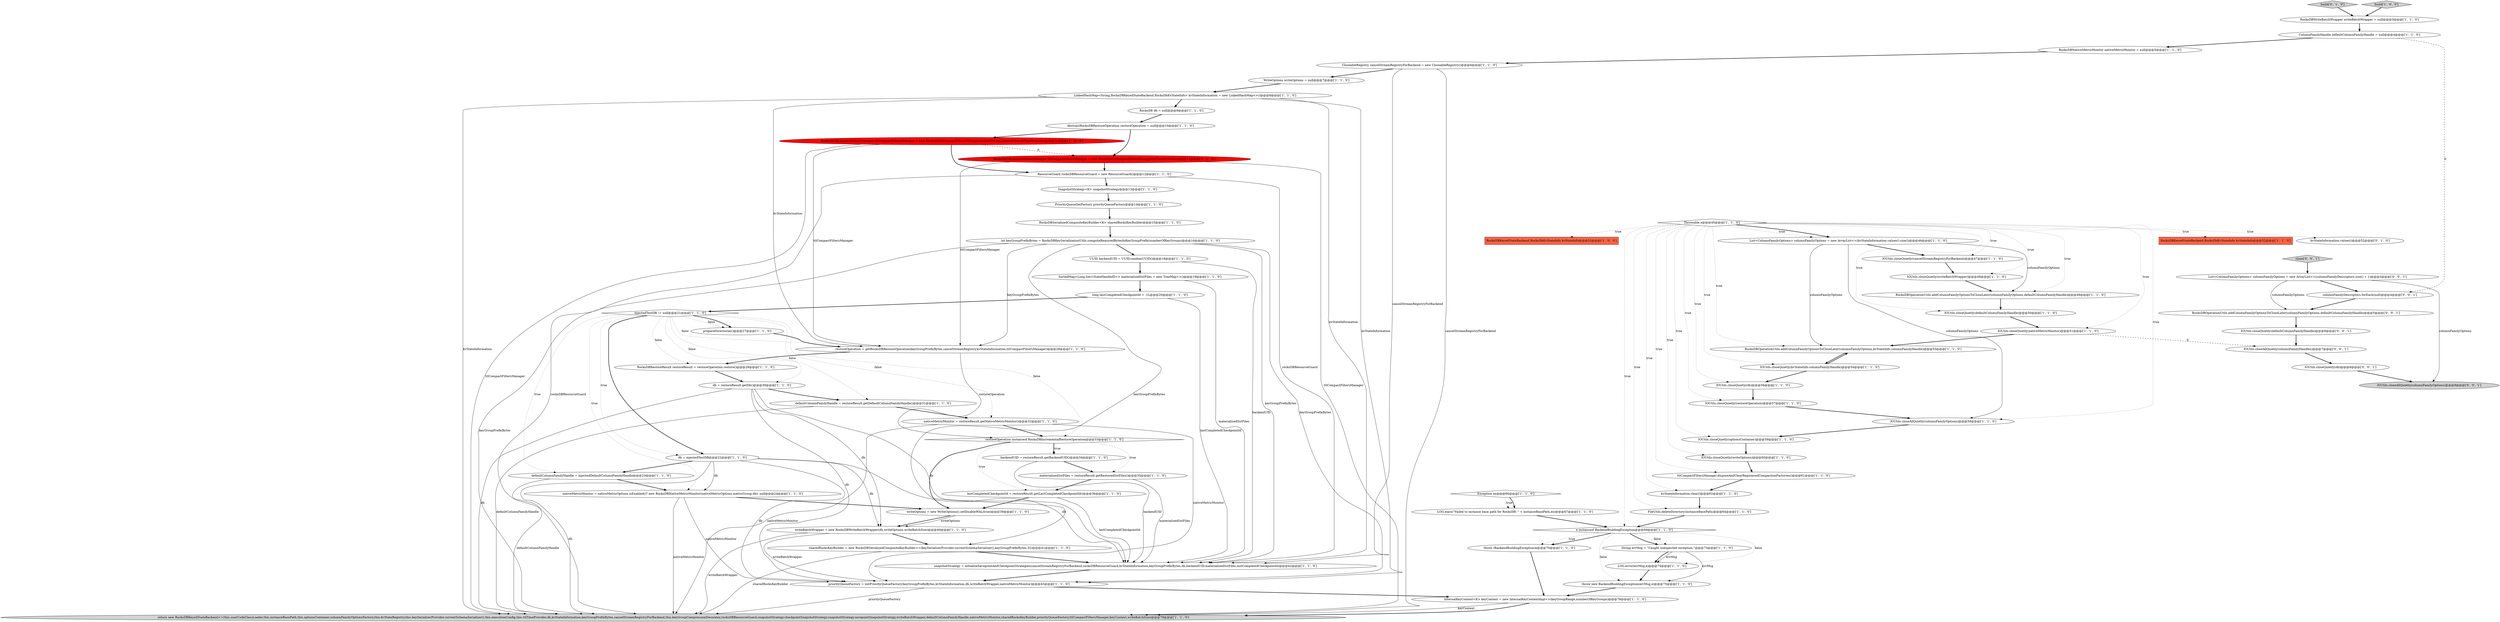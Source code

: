 digraph {
5 [style = filled, label = "IOUtils.closeQuietly(restoreOperation)@@@57@@@['1', '1', '0']", fillcolor = white, shape = ellipse image = "AAA0AAABBB1BBB"];
19 [style = filled, label = "prepareDirectories()@@@27@@@['1', '1', '0']", fillcolor = white, shape = ellipse image = "AAA0AAABBB1BBB"];
66 [style = filled, label = "build['0', '1', '0']", fillcolor = lightgray, shape = diamond image = "AAA0AAABBB2BBB"];
60 [style = filled, label = "restoreOperation instanceof RocksDBIncrementalRestoreOperation@@@33@@@['1', '1', '0']", fillcolor = white, shape = diamond image = "AAA0AAABBB1BBB"];
72 [style = filled, label = "columnFamilyDescriptors.forEach(null)@@@4@@@['0', '0', '1']", fillcolor = white, shape = ellipse image = "AAA0AAABBB3BBB"];
10 [style = filled, label = "CloseableRegistry cancelStreamRegistryForBackend = new CloseableRegistry()@@@6@@@['1', '1', '0']", fillcolor = white, shape = ellipse image = "AAA0AAABBB1BBB"];
12 [style = filled, label = "build['1', '0', '0']", fillcolor = lightgray, shape = diamond image = "AAA0AAABBB1BBB"];
52 [style = filled, label = "kvStateInformation.clear()@@@62@@@['1', '1', '0']", fillcolor = white, shape = ellipse image = "AAA0AAABBB1BBB"];
2 [style = filled, label = "writeOptions = new WriteOptions().setDisableWAL(true)@@@39@@@['1', '1', '0']", fillcolor = white, shape = ellipse image = "AAA0AAABBB1BBB"];
27 [style = filled, label = "ResourceGuard rocksDBResourceGuard = new ResourceGuard()@@@12@@@['1', '1', '0']", fillcolor = white, shape = ellipse image = "AAA0AAABBB1BBB"];
69 [style = filled, label = "close['0', '0', '1']", fillcolor = lightgray, shape = diamond image = "AAA0AAABBB3BBB"];
11 [style = filled, label = "long lastCompletedCheckpointId = -1L@@@20@@@['1', '1', '0']", fillcolor = white, shape = ellipse image = "AAA0AAABBB1BBB"];
42 [style = filled, label = "RocksDbTtlCompactFiltersManager ttlCompactFiltersManager = new RocksDbTtlCompactFiltersManager(enableTtlCompactionFilter,ttlTimeProvider)@@@11@@@['1', '0', '0']", fillcolor = red, shape = ellipse image = "AAA1AAABBB1BBB"];
30 [style = filled, label = "snapshotStrategy = initializeSavepointAndCheckpointStrategies(cancelStreamRegistryForBackend,rocksDBResourceGuard,kvStateInformation,keyGroupPrefixBytes,db,backendUID,materializedSstFiles,lastCompletedCheckpointId)@@@42@@@['1', '1', '0']", fillcolor = white, shape = ellipse image = "AAA0AAABBB1BBB"];
41 [style = filled, label = "throw new BackendBuildingException(errMsg,e)@@@75@@@['1', '1', '0']", fillcolor = white, shape = ellipse image = "AAA0AAABBB1BBB"];
46 [style = filled, label = "RocksDBKeyedStateBackend.RocksDbKvStateInfo kvStateInfo@@@52@@@['1', '1', '0']", fillcolor = tomato, shape = box image = "AAA0AAABBB1BBB"];
57 [style = filled, label = "defaultColumnFamilyHandle = injectedDefaultColumnFamilyHandle@@@23@@@['1', '1', '0']", fillcolor = white, shape = ellipse image = "AAA0AAABBB1BBB"];
61 [style = filled, label = "materializedSstFiles = restoreResult.getRestoredSstFiles()@@@35@@@['1', '1', '0']", fillcolor = white, shape = ellipse image = "AAA0AAABBB1BBB"];
47 [style = filled, label = "restoreOperation = getRocksDBRestoreOperation(keyGroupPrefixBytes,cancelStreamRegistry,kvStateInformation,ttlCompactFiltersManager)@@@28@@@['1', '1', '0']", fillcolor = white, shape = ellipse image = "AAA0AAABBB1BBB"];
34 [style = filled, label = "int keyGroupPrefixBytes = RocksDBKeySerializationUtils.computeRequiredBytesInKeyGroupPrefix(numberOfKeyGroups)@@@16@@@['1', '1', '0']", fillcolor = white, shape = ellipse image = "AAA0AAABBB1BBB"];
0 [style = filled, label = "nativeMetricMonitor = nativeMetricOptions.isEnabled()? new RocksDBNativeMetricMonitor(nativeMetricOptions,metricGroup,db): null@@@24@@@['1', '1', '0']", fillcolor = white, shape = ellipse image = "AAA0AAABBB1BBB"];
56 [style = filled, label = "IOUtils.closeQuietly(cancelStreamRegistryForBackend)@@@47@@@['1', '1', '0']", fillcolor = white, shape = ellipse image = "AAA0AAABBB1BBB"];
28 [style = filled, label = "ttlCompactFiltersManager.disposeAndClearRegisteredCompactionFactories()@@@61@@@['1', '1', '0']", fillcolor = white, shape = ellipse image = "AAA0AAABBB1BBB"];
35 [style = filled, label = "IOUtils.closeAllQuietly(columnFamilyOptions)@@@58@@@['1', '1', '0']", fillcolor = white, shape = ellipse image = "AAA0AAABBB1BBB"];
9 [style = filled, label = "RocksDB db = null@@@9@@@['1', '1', '0']", fillcolor = white, shape = ellipse image = "AAA0AAABBB1BBB"];
4 [style = filled, label = "nativeMetricMonitor = restoreResult.getNativeMetricMonitor()@@@32@@@['1', '1', '0']", fillcolor = white, shape = ellipse image = "AAA0AAABBB1BBB"];
24 [style = filled, label = "writeBatchWrapper = new RocksDBWriteBatchWrapper(db,writeOptions,writeBatchSize)@@@40@@@['1', '1', '0']", fillcolor = white, shape = ellipse image = "AAA0AAABBB1BBB"];
68 [style = filled, label = "List<ColumnFamilyOptions> columnFamilyOptions = new ArrayList<>(columnFamilyDescriptors.size() + 1)@@@3@@@['0', '0', '1']", fillcolor = white, shape = ellipse image = "AAA0AAABBB3BBB"];
33 [style = filled, label = "String errMsg = \"Caught unexpected exception.\"@@@73@@@['1', '1', '0']", fillcolor = white, shape = ellipse image = "AAA0AAABBB1BBB"];
73 [style = filled, label = "IOUtils.closeQuietly(defaultColumnFamilyHandle)@@@6@@@['0', '0', '1']", fillcolor = white, shape = ellipse image = "AAA0AAABBB3BBB"];
64 [style = filled, label = "LOG.warn(\"Failed to instance base path for RocksDB: \" + instanceBasePath,ex)@@@67@@@['1', '1', '0']", fillcolor = white, shape = ellipse image = "AAA0AAABBB1BBB"];
54 [style = filled, label = "db = restoreResult.getDb()@@@30@@@['1', '1', '0']", fillcolor = white, shape = ellipse image = "AAA0AAABBB1BBB"];
26 [style = filled, label = "ColumnFamilyHandle defaultColumnFamilyHandle = null@@@4@@@['1', '1', '0']", fillcolor = white, shape = ellipse image = "AAA0AAABBB1BBB"];
7 [style = filled, label = "IOUtils.closeQuietly(nativeMetricMonitor)@@@51@@@['1', '1', '0']", fillcolor = white, shape = ellipse image = "AAA0AAABBB1BBB"];
3 [style = filled, label = "IOUtils.closeQuietly(optionsContainer)@@@59@@@['1', '1', '0']", fillcolor = white, shape = ellipse image = "AAA0AAABBB1BBB"];
15 [style = filled, label = "backendUID = restoreResult.getBackendUID()@@@34@@@['1', '1', '0']", fillcolor = white, shape = ellipse image = "AAA0AAABBB1BBB"];
1 [style = filled, label = "RocksDBSerializedCompositeKeyBuilder<K> sharedRocksKeyBuilder@@@15@@@['1', '1', '0']", fillcolor = white, shape = ellipse image = "AAA0AAABBB1BBB"];
25 [style = filled, label = "RocksDBWriteBatchWrapper writeBatchWrapper = null@@@3@@@['1', '1', '0']", fillcolor = white, shape = ellipse image = "AAA0AAABBB1BBB"];
29 [style = filled, label = "SortedMap<Long,Set<StateHandleID>> materializedSstFiles = new TreeMap<>()@@@19@@@['1', '1', '0']", fillcolor = white, shape = ellipse image = "AAA0AAABBB1BBB"];
37 [style = filled, label = "priorityQueueFactory = initPriorityQueueFactory(keyGroupPrefixBytes,kvStateInformation,db,writeBatchWrapper,nativeMetricMonitor)@@@43@@@['1', '1', '0']", fillcolor = white, shape = ellipse image = "AAA0AAABBB1BBB"];
44 [style = filled, label = "Throwable e@@@45@@@['1', '1', '0']", fillcolor = white, shape = diamond image = "AAA0AAABBB1BBB"];
65 [style = filled, label = "kvStateInformation.values()@@@52@@@['0', '1', '0']", fillcolor = white, shape = ellipse image = "AAA0AAABBB2BBB"];
36 [style = filled, label = "List<ColumnFamilyOptions> columnFamilyOptions = new ArrayList<>(kvStateInformation.values().size())@@@46@@@['1', '1', '0']", fillcolor = white, shape = ellipse image = "AAA0AAABBB1BBB"];
74 [style = filled, label = "IOUtils.closeAllQuietly(columnFamilyOptions)@@@9@@@['0', '0', '1']", fillcolor = lightgray, shape = ellipse image = "AAA0AAABBB3BBB"];
75 [style = filled, label = "IOUtils.closeAllQuietly(columnFamilyHandles)@@@7@@@['0', '0', '1']", fillcolor = white, shape = ellipse image = "AAA0AAABBB3BBB"];
71 [style = filled, label = "RocksDBOperationUtils.addColumnFamilyOptionsToCloseLater(columnFamilyOptions,defaultColumnFamilyHandle)@@@5@@@['0', '0', '1']", fillcolor = white, shape = ellipse image = "AAA0AAABBB3BBB"];
38 [style = filled, label = "LinkedHashMap<String,RocksDBKeyedStateBackend.RocksDbKvStateInfo> kvStateInformation = new LinkedHashMap<>()@@@8@@@['1', '1', '0']", fillcolor = white, shape = ellipse image = "AAA0AAABBB1BBB"];
43 [style = filled, label = "UUID backendUID = UUID.randomUUID()@@@18@@@['1', '1', '0']", fillcolor = white, shape = ellipse image = "AAA0AAABBB1BBB"];
13 [style = filled, label = "RocksDBOperationUtils.addColumnFamilyOptionsToCloseLater(columnFamilyOptions,defaultColumnFamilyHandle)@@@49@@@['1', '1', '0']", fillcolor = white, shape = ellipse image = "AAA0AAABBB1BBB"];
6 [style = filled, label = "LOG.error(errMsg,e)@@@74@@@['1', '1', '0']", fillcolor = white, shape = ellipse image = "AAA0AAABBB1BBB"];
14 [style = filled, label = "return new RocksDBKeyedStateBackend<>(this.userCodeClassLoader,this.instanceBasePath,this.optionsContainer,columnFamilyOptionsFactory,this.kvStateRegistry,this.keySerializerProvider.currentSchemaSerializer(),this.executionConfig,this.ttlTimeProvider,db,kvStateInformation,keyGroupPrefixBytes,cancelStreamRegistryForBackend,this.keyGroupCompressionDecorator,rocksDBResourceGuard,snapshotStrategy.checkpointSnapshotStrategy,snapshotStrategy.savepointSnapshotStrategy,writeBatchWrapper,defaultColumnFamilyHandle,nativeMetricMonitor,sharedRocksKeyBuilder,priorityQueueFactory,ttlCompactFiltersManager,keyContext,writeBatchSize)@@@79@@@['1', '1', '0']", fillcolor = lightgray, shape = ellipse image = "AAA0AAABBB1BBB"];
17 [style = filled, label = "FileUtils.deleteDirectory(instanceBasePath)@@@64@@@['1', '1', '0']", fillcolor = white, shape = ellipse image = "AAA0AAABBB1BBB"];
22 [style = filled, label = "RocksDBNativeMetricMonitor nativeMetricMonitor = null@@@5@@@['1', '1', '0']", fillcolor = white, shape = ellipse image = "AAA0AAABBB1BBB"];
31 [style = filled, label = "Exception ex@@@66@@@['1', '1', '0']", fillcolor = white, shape = diamond image = "AAA0AAABBB1BBB"];
39 [style = filled, label = "RocksDBKeyedStateBackend.RocksDbKvStateInfo kvStateInfo@@@52@@@['1', '0', '0']", fillcolor = tomato, shape = box image = "AAA0AAABBB1BBB"];
53 [style = filled, label = "AbstractRocksDBRestoreOperation restoreOperation = null@@@10@@@['1', '1', '0']", fillcolor = white, shape = ellipse image = "AAA0AAABBB1BBB"];
58 [style = filled, label = "IOUtils.closeQuietly(writeBatchWrapper)@@@48@@@['1', '1', '0']", fillcolor = white, shape = ellipse image = "AAA0AAABBB1BBB"];
59 [style = filled, label = "injectedTestDB != null@@@21@@@['1', '1', '0']", fillcolor = white, shape = diamond image = "AAA0AAABBB1BBB"];
50 [style = filled, label = "RocksDBRestoreResult restoreResult = restoreOperation.restore()@@@29@@@['1', '1', '0']", fillcolor = white, shape = ellipse image = "AAA0AAABBB1BBB"];
62 [style = filled, label = "sharedRocksKeyBuilder = new RocksDBSerializedCompositeKeyBuilder<>(keySerializerProvider.currentSchemaSerializer(),keyGroupPrefixBytes,32)@@@41@@@['1', '1', '0']", fillcolor = white, shape = ellipse image = "AAA0AAABBB1BBB"];
21 [style = filled, label = "IOUtils.closeQuietly(defaultColumnFamilyHandle)@@@50@@@['1', '1', '0']", fillcolor = white, shape = ellipse image = "AAA0AAABBB1BBB"];
48 [style = filled, label = "db = injectedTestDB@@@22@@@['1', '1', '0']", fillcolor = white, shape = ellipse image = "AAA0AAABBB1BBB"];
63 [style = filled, label = "throw (BackendBuildingException)e@@@70@@@['1', '1', '0']", fillcolor = white, shape = ellipse image = "AAA0AAABBB1BBB"];
40 [style = filled, label = "IOUtils.closeQuietly(kvStateInfo.columnFamilyHandle)@@@54@@@['1', '1', '0']", fillcolor = white, shape = ellipse image = "AAA0AAABBB1BBB"];
23 [style = filled, label = "SnapshotStrategy<K> snapshotStrategy@@@13@@@['1', '1', '0']", fillcolor = white, shape = ellipse image = "AAA0AAABBB1BBB"];
18 [style = filled, label = "lastCompletedCheckpointId = restoreResult.getLastCompletedCheckpointId()@@@36@@@['1', '1', '0']", fillcolor = white, shape = ellipse image = "AAA0AAABBB1BBB"];
20 [style = filled, label = "WriteOptions writeOptions = null@@@7@@@['1', '1', '0']", fillcolor = white, shape = ellipse image = "AAA0AAABBB1BBB"];
32 [style = filled, label = "e instanceof BackendBuildingException@@@69@@@['1', '1', '0']", fillcolor = white, shape = diamond image = "AAA0AAABBB1BBB"];
67 [style = filled, label = "RocksDbTtlCompactFiltersManager ttlCompactFiltersManager = new RocksDbTtlCompactFiltersManager(ttlTimeProvider)@@@11@@@['0', '1', '0']", fillcolor = red, shape = ellipse image = "AAA1AAABBB2BBB"];
51 [style = filled, label = "IOUtils.closeQuietly(db)@@@56@@@['1', '1', '0']", fillcolor = white, shape = ellipse image = "AAA0AAABBB1BBB"];
70 [style = filled, label = "IOUtils.closeQuietly(db)@@@8@@@['0', '0', '1']", fillcolor = white, shape = ellipse image = "AAA0AAABBB3BBB"];
45 [style = filled, label = "RocksDBOperationUtils.addColumnFamilyOptionsToCloseLater(columnFamilyOptions,kvStateInfo.columnFamilyHandle)@@@53@@@['1', '1', '0']", fillcolor = white, shape = ellipse image = "AAA0AAABBB1BBB"];
49 [style = filled, label = "InternalKeyContext<K> keyContext = new InternalKeyContextImpl<>(keyGroupRange,numberOfKeyGroups)@@@78@@@['1', '1', '0']", fillcolor = white, shape = ellipse image = "AAA0AAABBB1BBB"];
55 [style = filled, label = "IOUtils.closeQuietly(writeOptions)@@@60@@@['1', '1', '0']", fillcolor = white, shape = ellipse image = "AAA0AAABBB1BBB"];
8 [style = filled, label = "PriorityQueueSetFactory priorityQueueFactory@@@14@@@['1', '1', '0']", fillcolor = white, shape = ellipse image = "AAA0AAABBB1BBB"];
16 [style = filled, label = "defaultColumnFamilyHandle = restoreResult.getDefaultColumnFamilyHandle()@@@31@@@['1', '1', '0']", fillcolor = white, shape = ellipse image = "AAA0AAABBB1BBB"];
9->53 [style = bold, label=""];
51->5 [style = bold, label=""];
36->35 [style = solid, label="columnFamilyOptions"];
44->21 [style = dotted, label="true"];
37->49 [style = bold, label=""];
54->24 [style = solid, label="db"];
15->61 [style = bold, label=""];
36->13 [style = solid, label="columnFamilyOptions"];
59->60 [style = dotted, label="false"];
32->63 [style = dotted, label="true"];
54->14 [style = solid, label="db"];
49->14 [style = bold, label=""];
27->14 [style = solid, label="rocksDBResourceGuard"];
37->14 [style = solid, label="priorityQueueFactory"];
48->0 [style = solid, label="db"];
18->30 [style = solid, label="lastCompletedCheckpointId"];
34->14 [style = solid, label="keyGroupPrefixBytes"];
69->68 [style = bold, label=""];
73->75 [style = bold, label=""];
26->22 [style = bold, label=""];
4->14 [style = solid, label="nativeMetricMonitor"];
32->63 [style = bold, label=""];
29->30 [style = solid, label="materializedSstFiles"];
60->18 [style = dotted, label="true"];
42->47 [style = solid, label="ttlCompactFiltersManager"];
8->1 [style = bold, label=""];
32->6 [style = dotted, label="false"];
26->72 [style = dashed, label="0"];
54->16 [style = bold, label=""];
28->52 [style = bold, label=""];
44->40 [style = dotted, label="true"];
6->41 [style = bold, label=""];
43->29 [style = bold, label=""];
2->24 [style = bold, label=""];
70->74 [style = bold, label=""];
50->54 [style = bold, label=""];
10->30 [style = solid, label="cancelStreamRegistryForBackend"];
62->14 [style = solid, label="sharedRocksKeyBuilder"];
44->3 [style = dotted, label="true"];
67->27 [style = bold, label=""];
68->74 [style = solid, label="columnFamilyOptions"];
36->45 [style = solid, label="columnFamilyOptions"];
68->72 [style = bold, label=""];
61->30 [style = solid, label="materializedSstFiles"];
44->56 [style = dotted, label="true"];
40->51 [style = bold, label=""];
62->30 [style = bold, label=""];
44->46 [style = dotted, label="true"];
16->14 [style = solid, label="defaultColumnFamilyHandle"];
44->7 [style = dotted, label="true"];
44->52 [style = dotted, label="true"];
41->49 [style = bold, label=""];
57->0 [style = bold, label=""];
33->41 [style = solid, label="errMsg"];
20->38 [style = bold, label=""];
23->8 [style = bold, label=""];
44->5 [style = dotted, label="true"];
44->28 [style = dotted, label="true"];
44->35 [style = dotted, label="true"];
44->65 [style = dotted, label="true"];
60->15 [style = dotted, label="true"];
32->41 [style = dotted, label="false"];
42->14 [style = solid, label="ttlCompactFiltersManager"];
44->13 [style = dotted, label="true"];
56->58 [style = bold, label=""];
38->37 [style = solid, label="kvStateInformation"];
72->71 [style = bold, label=""];
34->47 [style = solid, label="keyGroupPrefixBytes"];
61->18 [style = bold, label=""];
25->26 [style = bold, label=""];
4->37 [style = solid, label="nativeMetricMonitor"];
66->25 [style = bold, label=""];
59->16 [style = dotted, label="false"];
31->64 [style = dotted, label="true"];
67->14 [style = solid, label="ttlCompactFiltersManager"];
21->7 [style = bold, label=""];
34->30 [style = solid, label="keyGroupPrefixBytes"];
67->47 [style = solid, label="ttlCompactFiltersManager"];
47->60 [style = solid, label="restoreOperation"];
59->48 [style = bold, label=""];
57->14 [style = solid, label="defaultColumnFamilyHandle"];
33->6 [style = solid, label="errMsg"];
29->11 [style = bold, label=""];
34->62 [style = solid, label="keyGroupPrefixBytes"];
44->45 [style = dotted, label="true"];
11->59 [style = bold, label=""];
44->32 [style = dotted, label="true"];
35->3 [style = bold, label=""];
60->2 [style = bold, label=""];
53->42 [style = bold, label=""];
59->48 [style = dotted, label="true"];
38->9 [style = bold, label=""];
44->39 [style = dotted, label="true"];
34->37 [style = solid, label="keyGroupPrefixBytes"];
0->37 [style = solid, label="nativeMetricMonitor"];
3->55 [style = bold, label=""];
32->33 [style = bold, label=""];
47->50 [style = bold, label=""];
44->51 [style = dotted, label="true"];
44->17 [style = dotted, label="true"];
42->67 [style = dashed, label="0"];
38->47 [style = solid, label="kvStateInformation"];
59->50 [style = dotted, label="false"];
48->24 [style = solid, label="db"];
49->14 [style = solid, label="keyContext"];
54->30 [style = solid, label="db"];
71->73 [style = bold, label=""];
1->34 [style = bold, label=""];
19->47 [style = bold, label=""];
48->14 [style = solid, label="db"];
22->10 [style = bold, label=""];
27->30 [style = solid, label="rocksDBResourceGuard"];
59->4 [style = dotted, label="false"];
42->27 [style = bold, label=""];
16->4 [style = bold, label=""];
60->61 [style = dotted, label="true"];
34->43 [style = bold, label=""];
54->37 [style = solid, label="db"];
64->32 [style = bold, label=""];
15->30 [style = solid, label="backendUID"];
5->35 [style = bold, label=""];
53->67 [style = bold, label=""];
45->40 [style = bold, label=""];
32->33 [style = dotted, label="false"];
58->13 [style = bold, label=""];
75->70 [style = bold, label=""];
36->56 [style = bold, label=""];
59->54 [style = dotted, label="false"];
43->30 [style = solid, label="backendUID"];
59->47 [style = dotted, label="false"];
10->20 [style = bold, label=""];
38->14 [style = solid, label="kvStateInformation"];
44->36 [style = bold, label=""];
48->57 [style = bold, label=""];
48->37 [style = solid, label="db"];
68->71 [style = solid, label="columnFamilyOptions"];
7->75 [style = dashed, label="0"];
33->6 [style = bold, label=""];
0->2 [style = bold, label=""];
63->49 [style = bold, label=""];
10->14 [style = solid, label="cancelStreamRegistryForBackend"];
4->60 [style = bold, label=""];
44->36 [style = dotted, label="true"];
60->15 [style = bold, label=""];
30->37 [style = bold, label=""];
17->32 [style = bold, label=""];
18->2 [style = bold, label=""];
52->17 [style = bold, label=""];
24->14 [style = solid, label="writeBatchWrapper"];
7->45 [style = bold, label=""];
38->30 [style = solid, label="kvStateInformation"];
24->37 [style = solid, label="writeBatchWrapper"];
59->0 [style = dotted, label="true"];
48->30 [style = solid, label="db"];
12->25 [style = bold, label=""];
2->24 [style = solid, label="writeOptions"];
0->14 [style = solid, label="nativeMetricMonitor"];
44->58 [style = dotted, label="true"];
11->30 [style = solid, label="lastCompletedCheckpointId"];
44->55 [style = dotted, label="true"];
59->57 [style = dotted, label="true"];
31->64 [style = bold, label=""];
27->23 [style = bold, label=""];
24->62 [style = bold, label=""];
40->45 [style = bold, label=""];
13->21 [style = bold, label=""];
59->19 [style = dotted, label="false"];
55->28 [style = bold, label=""];
59->19 [style = bold, label=""];
}
